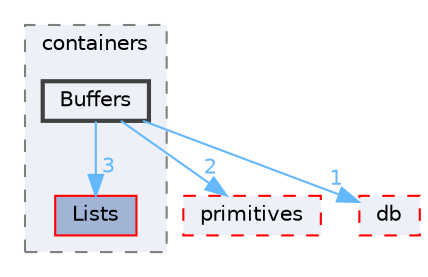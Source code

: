 digraph "src/OpenFOAM/containers/Buffers"
{
 // LATEX_PDF_SIZE
  bgcolor="transparent";
  edge [fontname=Helvetica,fontsize=10,labelfontname=Helvetica,labelfontsize=10];
  node [fontname=Helvetica,fontsize=10,shape=box,height=0.2,width=0.4];
  compound=true
  subgraph clusterdir_19d0872053bde092be81d7fe3f56cbf7 {
    graph [ bgcolor="#edf0f7", pencolor="grey50", label="containers", fontname=Helvetica,fontsize=10 style="filled,dashed", URL="dir_19d0872053bde092be81d7fe3f56cbf7.html",tooltip=""]
  dir_f87fe3b02e96c330e8a853ff310f1666 [label="Lists", fillcolor="#a2b4d6", color="red", style="filled", URL="dir_f87fe3b02e96c330e8a853ff310f1666.html",tooltip=""];
  dir_5d7df43830b57703e09bbd8788239049 [label="Buffers", fillcolor="#edf0f7", color="grey25", style="filled,bold", URL="dir_5d7df43830b57703e09bbd8788239049.html",tooltip=""];
  }
  dir_3e50f45338116b169052b428016851aa [label="primitives", fillcolor="#edf0f7", color="red", style="filled,dashed", URL="dir_3e50f45338116b169052b428016851aa.html",tooltip=""];
  dir_63c634f7a7cfd679ac26c67fb30fc32f [label="db", fillcolor="#edf0f7", color="red", style="filled,dashed", URL="dir_63c634f7a7cfd679ac26c67fb30fc32f.html",tooltip=""];
  dir_5d7df43830b57703e09bbd8788239049->dir_3e50f45338116b169052b428016851aa [headlabel="2", labeldistance=1.5 headhref="dir_000355_003069.html" href="dir_000355_003069.html" color="steelblue1" fontcolor="steelblue1"];
  dir_5d7df43830b57703e09bbd8788239049->dir_63c634f7a7cfd679ac26c67fb30fc32f [headlabel="1", labeldistance=1.5 headhref="dir_000355_000817.html" href="dir_000355_000817.html" color="steelblue1" fontcolor="steelblue1"];
  dir_5d7df43830b57703e09bbd8788239049->dir_f87fe3b02e96c330e8a853ff310f1666 [headlabel="3", labeldistance=1.5 headhref="dir_000355_002237.html" href="dir_000355_002237.html" color="steelblue1" fontcolor="steelblue1"];
}

